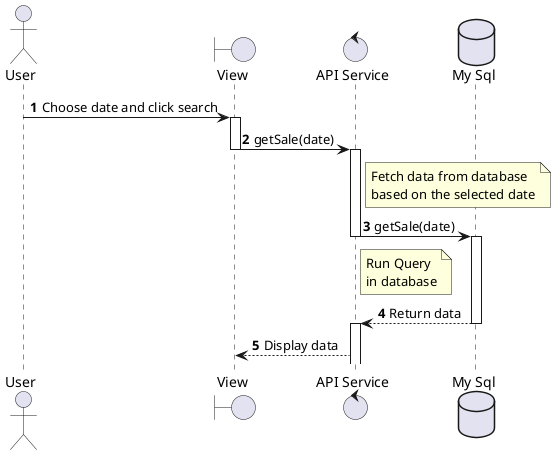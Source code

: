@startuml sequenceDiagram_Sale_getData
actor User
boundary "View" as View
control "API Service" as APIService
database "My Sql" as DB

autonumber
User -> View --++ : Choose date and click search
View -> APIService --++ : getSale(date)
note right of APIService: Fetch data from database\nbased on the selected date
APIService -> DB --++ : getSale(date)
note right of APIService: Run Query\nin database
DB --> APIService --++ : Return data
APIService --> View : Display data
@enduml